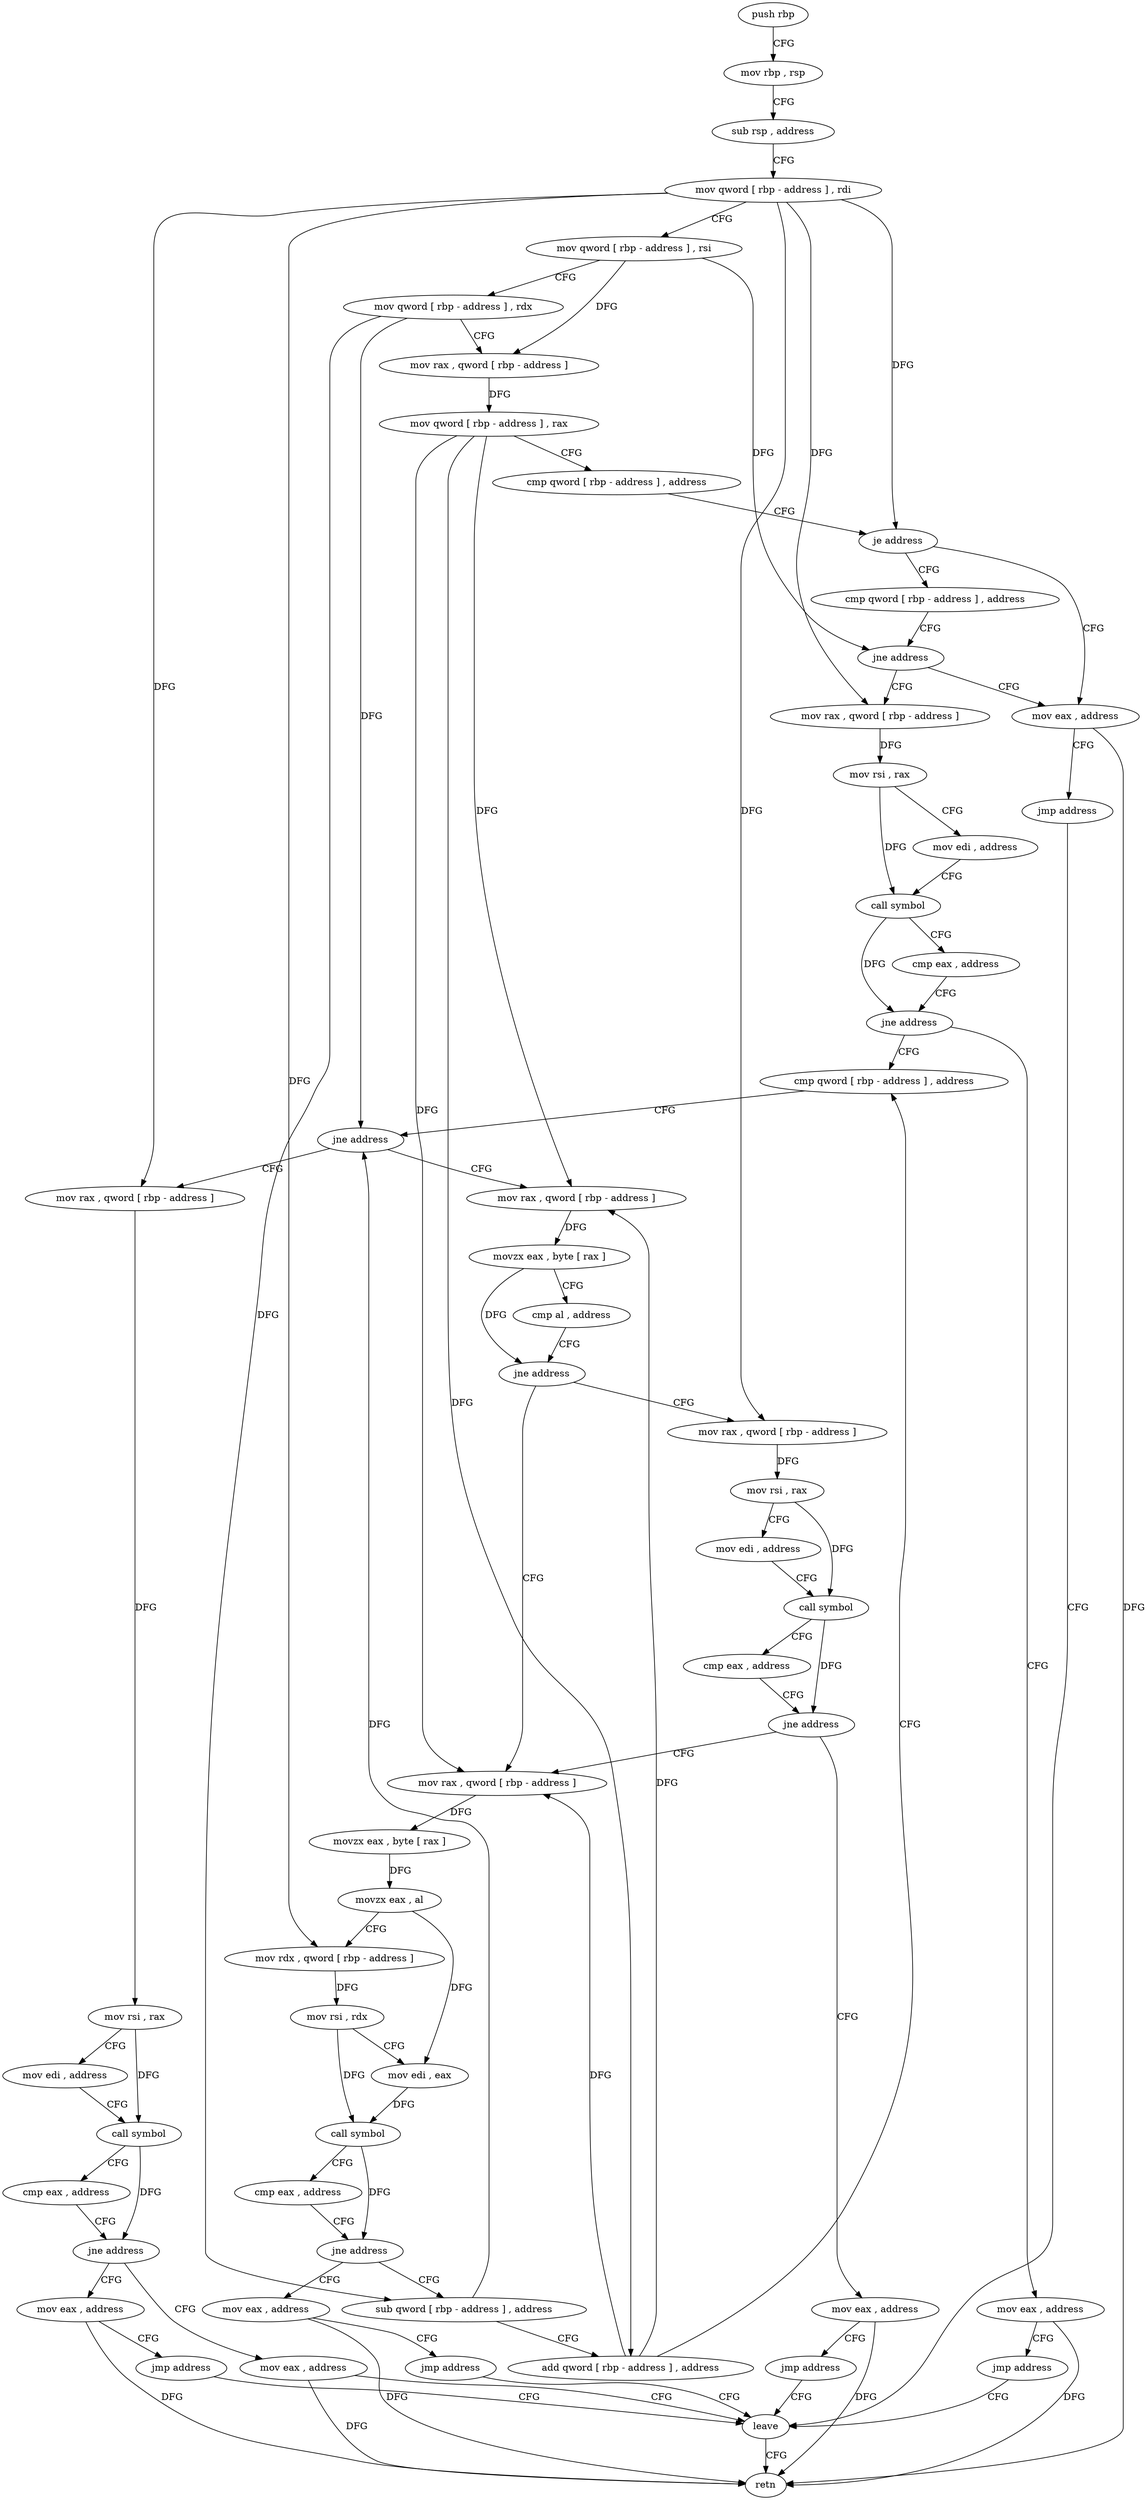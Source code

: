 digraph "func" {
"4360226" [label = "push rbp" ]
"4360227" [label = "mov rbp , rsp" ]
"4360230" [label = "sub rsp , address" ]
"4360234" [label = "mov qword [ rbp - address ] , rdi" ]
"4360238" [label = "mov qword [ rbp - address ] , rsi" ]
"4360242" [label = "mov qword [ rbp - address ] , rdx" ]
"4360246" [label = "mov rax , qword [ rbp - address ]" ]
"4360250" [label = "mov qword [ rbp - address ] , rax" ]
"4360254" [label = "cmp qword [ rbp - address ] , address" ]
"4360259" [label = "je address" ]
"4360268" [label = "mov eax , address" ]
"4360261" [label = "cmp qword [ rbp - address ] , address" ]
"4360273" [label = "jmp address" ]
"4360434" [label = "leave" ]
"4360266" [label = "jne address" ]
"4360278" [label = "mov rax , qword [ rbp - address ]" ]
"4360435" [label = "retn" ]
"4360282" [label = "mov rsi , rax" ]
"4360285" [label = "mov edi , address" ]
"4360290" [label = "call symbol" ]
"4360295" [label = "cmp eax , address" ]
"4360298" [label = "jne address" ]
"4360393" [label = "cmp qword [ rbp - address ] , address" ]
"4360300" [label = "mov eax , address" ]
"4360398" [label = "jne address" ]
"4360307" [label = "mov rax , qword [ rbp - address ]" ]
"4360400" [label = "mov rax , qword [ rbp - address ]" ]
"4360305" [label = "jmp address" ]
"4360311" [label = "movzx eax , byte [ rax ]" ]
"4360314" [label = "cmp al , address" ]
"4360316" [label = "jne address" ]
"4360347" [label = "mov rax , qword [ rbp - address ]" ]
"4360318" [label = "mov rax , qword [ rbp - address ]" ]
"4360404" [label = "mov rsi , rax" ]
"4360407" [label = "mov edi , address" ]
"4360412" [label = "call symbol" ]
"4360417" [label = "cmp eax , address" ]
"4360420" [label = "jne address" ]
"4360429" [label = "mov eax , address" ]
"4360422" [label = "mov eax , address" ]
"4360351" [label = "movzx eax , byte [ rax ]" ]
"4360354" [label = "movzx eax , al" ]
"4360357" [label = "mov rdx , qword [ rbp - address ]" ]
"4360361" [label = "mov rsi , rdx" ]
"4360364" [label = "mov edi , eax" ]
"4360366" [label = "call symbol" ]
"4360371" [label = "cmp eax , address" ]
"4360374" [label = "jne address" ]
"4360383" [label = "sub qword [ rbp - address ] , address" ]
"4360376" [label = "mov eax , address" ]
"4360322" [label = "mov rsi , rax" ]
"4360325" [label = "mov edi , address" ]
"4360330" [label = "call symbol" ]
"4360335" [label = "cmp eax , address" ]
"4360338" [label = "jne address" ]
"4360340" [label = "mov eax , address" ]
"4360427" [label = "jmp address" ]
"4360388" [label = "add qword [ rbp - address ] , address" ]
"4360381" [label = "jmp address" ]
"4360345" [label = "jmp address" ]
"4360226" -> "4360227" [ label = "CFG" ]
"4360227" -> "4360230" [ label = "CFG" ]
"4360230" -> "4360234" [ label = "CFG" ]
"4360234" -> "4360238" [ label = "CFG" ]
"4360234" -> "4360259" [ label = "DFG" ]
"4360234" -> "4360278" [ label = "DFG" ]
"4360234" -> "4360400" [ label = "DFG" ]
"4360234" -> "4360357" [ label = "DFG" ]
"4360234" -> "4360318" [ label = "DFG" ]
"4360238" -> "4360242" [ label = "CFG" ]
"4360238" -> "4360246" [ label = "DFG" ]
"4360238" -> "4360266" [ label = "DFG" ]
"4360242" -> "4360246" [ label = "CFG" ]
"4360242" -> "4360398" [ label = "DFG" ]
"4360242" -> "4360383" [ label = "DFG" ]
"4360246" -> "4360250" [ label = "DFG" ]
"4360250" -> "4360254" [ label = "CFG" ]
"4360250" -> "4360307" [ label = "DFG" ]
"4360250" -> "4360347" [ label = "DFG" ]
"4360250" -> "4360388" [ label = "DFG" ]
"4360254" -> "4360259" [ label = "CFG" ]
"4360259" -> "4360268" [ label = "CFG" ]
"4360259" -> "4360261" [ label = "CFG" ]
"4360268" -> "4360273" [ label = "CFG" ]
"4360268" -> "4360435" [ label = "DFG" ]
"4360261" -> "4360266" [ label = "CFG" ]
"4360273" -> "4360434" [ label = "CFG" ]
"4360434" -> "4360435" [ label = "CFG" ]
"4360266" -> "4360278" [ label = "CFG" ]
"4360266" -> "4360268" [ label = "CFG" ]
"4360278" -> "4360282" [ label = "DFG" ]
"4360282" -> "4360285" [ label = "CFG" ]
"4360282" -> "4360290" [ label = "DFG" ]
"4360285" -> "4360290" [ label = "CFG" ]
"4360290" -> "4360295" [ label = "CFG" ]
"4360290" -> "4360298" [ label = "DFG" ]
"4360295" -> "4360298" [ label = "CFG" ]
"4360298" -> "4360393" [ label = "CFG" ]
"4360298" -> "4360300" [ label = "CFG" ]
"4360393" -> "4360398" [ label = "CFG" ]
"4360300" -> "4360305" [ label = "CFG" ]
"4360300" -> "4360435" [ label = "DFG" ]
"4360398" -> "4360307" [ label = "CFG" ]
"4360398" -> "4360400" [ label = "CFG" ]
"4360307" -> "4360311" [ label = "DFG" ]
"4360400" -> "4360404" [ label = "DFG" ]
"4360305" -> "4360434" [ label = "CFG" ]
"4360311" -> "4360314" [ label = "CFG" ]
"4360311" -> "4360316" [ label = "DFG" ]
"4360314" -> "4360316" [ label = "CFG" ]
"4360316" -> "4360347" [ label = "CFG" ]
"4360316" -> "4360318" [ label = "CFG" ]
"4360347" -> "4360351" [ label = "DFG" ]
"4360318" -> "4360322" [ label = "DFG" ]
"4360404" -> "4360407" [ label = "CFG" ]
"4360404" -> "4360412" [ label = "DFG" ]
"4360407" -> "4360412" [ label = "CFG" ]
"4360412" -> "4360417" [ label = "CFG" ]
"4360412" -> "4360420" [ label = "DFG" ]
"4360417" -> "4360420" [ label = "CFG" ]
"4360420" -> "4360429" [ label = "CFG" ]
"4360420" -> "4360422" [ label = "CFG" ]
"4360429" -> "4360434" [ label = "CFG" ]
"4360429" -> "4360435" [ label = "DFG" ]
"4360422" -> "4360427" [ label = "CFG" ]
"4360422" -> "4360435" [ label = "DFG" ]
"4360351" -> "4360354" [ label = "DFG" ]
"4360354" -> "4360357" [ label = "CFG" ]
"4360354" -> "4360364" [ label = "DFG" ]
"4360357" -> "4360361" [ label = "DFG" ]
"4360361" -> "4360364" [ label = "CFG" ]
"4360361" -> "4360366" [ label = "DFG" ]
"4360364" -> "4360366" [ label = "DFG" ]
"4360366" -> "4360371" [ label = "CFG" ]
"4360366" -> "4360374" [ label = "DFG" ]
"4360371" -> "4360374" [ label = "CFG" ]
"4360374" -> "4360383" [ label = "CFG" ]
"4360374" -> "4360376" [ label = "CFG" ]
"4360383" -> "4360388" [ label = "CFG" ]
"4360383" -> "4360398" [ label = "DFG" ]
"4360376" -> "4360381" [ label = "CFG" ]
"4360376" -> "4360435" [ label = "DFG" ]
"4360322" -> "4360325" [ label = "CFG" ]
"4360322" -> "4360330" [ label = "DFG" ]
"4360325" -> "4360330" [ label = "CFG" ]
"4360330" -> "4360335" [ label = "CFG" ]
"4360330" -> "4360338" [ label = "DFG" ]
"4360335" -> "4360338" [ label = "CFG" ]
"4360338" -> "4360347" [ label = "CFG" ]
"4360338" -> "4360340" [ label = "CFG" ]
"4360340" -> "4360345" [ label = "CFG" ]
"4360340" -> "4360435" [ label = "DFG" ]
"4360427" -> "4360434" [ label = "CFG" ]
"4360388" -> "4360393" [ label = "CFG" ]
"4360388" -> "4360307" [ label = "DFG" ]
"4360388" -> "4360347" [ label = "DFG" ]
"4360381" -> "4360434" [ label = "CFG" ]
"4360345" -> "4360434" [ label = "CFG" ]
}
